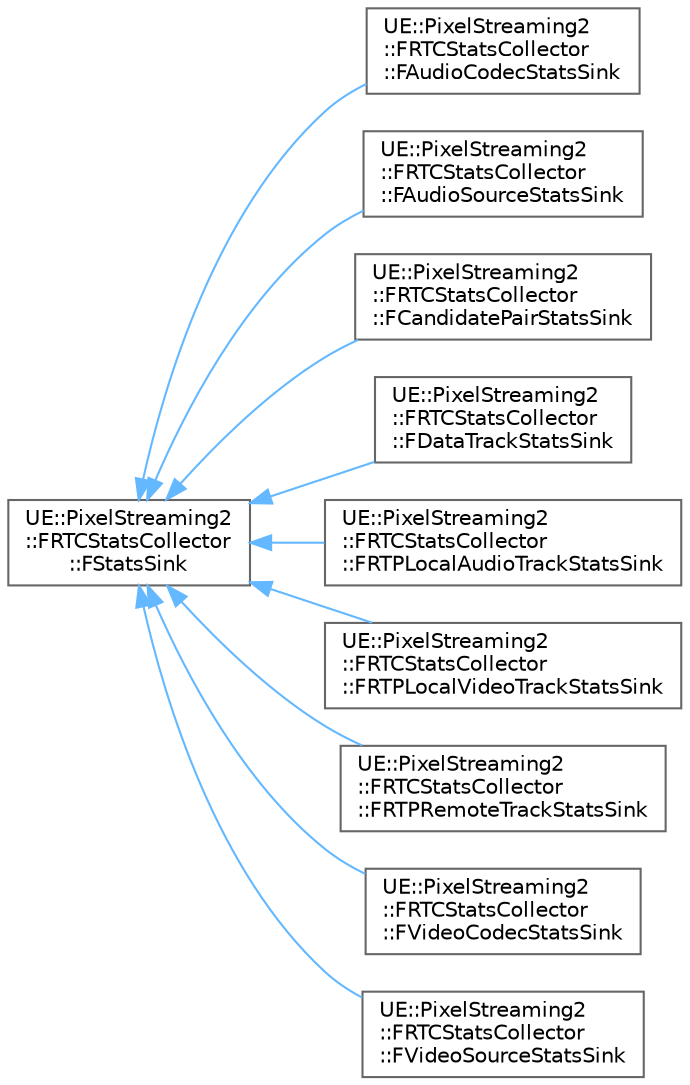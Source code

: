 digraph "Graphical Class Hierarchy"
{
 // INTERACTIVE_SVG=YES
 // LATEX_PDF_SIZE
  bgcolor="transparent";
  edge [fontname=Helvetica,fontsize=10,labelfontname=Helvetica,labelfontsize=10];
  node [fontname=Helvetica,fontsize=10,shape=box,height=0.2,width=0.4];
  rankdir="LR";
  Node0 [id="Node000000",label="UE::PixelStreaming2\l::FRTCStatsCollector\l::FStatsSink",height=0.2,width=0.4,color="grey40", fillcolor="white", style="filled",URL="$d2/d86/classUE_1_1PixelStreaming2_1_1FRTCStatsCollector_1_1FStatsSink.html",tooltip=" "];
  Node0 -> Node1 [id="edge9695_Node000000_Node000001",dir="back",color="steelblue1",style="solid",tooltip=" "];
  Node1 [id="Node000001",label="UE::PixelStreaming2\l::FRTCStatsCollector\l::FAudioCodecStatsSink",height=0.2,width=0.4,color="grey40", fillcolor="white", style="filled",URL="$db/d1f/classUE_1_1PixelStreaming2_1_1FRTCStatsCollector_1_1FAudioCodecStatsSink.html",tooltip=" "];
  Node0 -> Node2 [id="edge9696_Node000000_Node000002",dir="back",color="steelblue1",style="solid",tooltip=" "];
  Node2 [id="Node000002",label="UE::PixelStreaming2\l::FRTCStatsCollector\l::FAudioSourceStatsSink",height=0.2,width=0.4,color="grey40", fillcolor="white", style="filled",URL="$df/db9/classUE_1_1PixelStreaming2_1_1FRTCStatsCollector_1_1FAudioSourceStatsSink.html",tooltip=" "];
  Node0 -> Node3 [id="edge9697_Node000000_Node000003",dir="back",color="steelblue1",style="solid",tooltip=" "];
  Node3 [id="Node000003",label="UE::PixelStreaming2\l::FRTCStatsCollector\l::FCandidatePairStatsSink",height=0.2,width=0.4,color="grey40", fillcolor="white", style="filled",URL="$df/d6b/classUE_1_1PixelStreaming2_1_1FRTCStatsCollector_1_1FCandidatePairStatsSink.html",tooltip=" "];
  Node0 -> Node4 [id="edge9698_Node000000_Node000004",dir="back",color="steelblue1",style="solid",tooltip=" "];
  Node4 [id="Node000004",label="UE::PixelStreaming2\l::FRTCStatsCollector\l::FDataTrackStatsSink",height=0.2,width=0.4,color="grey40", fillcolor="white", style="filled",URL="$d3/da2/classUE_1_1PixelStreaming2_1_1FRTCStatsCollector_1_1FDataTrackStatsSink.html",tooltip="-------— FDataChannelSink ----------------—"];
  Node0 -> Node5 [id="edge9699_Node000000_Node000005",dir="back",color="steelblue1",style="solid",tooltip=" "];
  Node5 [id="Node000005",label="UE::PixelStreaming2\l::FRTCStatsCollector\l::FRTPLocalAudioTrackStatsSink",height=0.2,width=0.4,color="grey40", fillcolor="white", style="filled",URL="$d1/d90/classUE_1_1PixelStreaming2_1_1FRTCStatsCollector_1_1FRTPLocalAudioTrackStatsSink.html",tooltip=" "];
  Node0 -> Node6 [id="edge9700_Node000000_Node000006",dir="back",color="steelblue1",style="solid",tooltip=" "];
  Node6 [id="Node000006",label="UE::PixelStreaming2\l::FRTCStatsCollector\l::FRTPLocalVideoTrackStatsSink",height=0.2,width=0.4,color="grey40", fillcolor="white", style="filled",URL="$d8/d73/classUE_1_1PixelStreaming2_1_1FRTCStatsCollector_1_1FRTPLocalVideoTrackStatsSink.html",tooltip=" "];
  Node0 -> Node7 [id="edge9701_Node000000_Node000007",dir="back",color="steelblue1",style="solid",tooltip=" "];
  Node7 [id="Node000007",label="UE::PixelStreaming2\l::FRTCStatsCollector\l::FRTPRemoteTrackStatsSink",height=0.2,width=0.4,color="grey40", fillcolor="white", style="filled",URL="$d7/d7c/classUE_1_1PixelStreaming2_1_1FRTCStatsCollector_1_1FRTPRemoteTrackStatsSink.html",tooltip=" "];
  Node0 -> Node8 [id="edge9702_Node000000_Node000008",dir="back",color="steelblue1",style="solid",tooltip=" "];
  Node8 [id="Node000008",label="UE::PixelStreaming2\l::FRTCStatsCollector\l::FVideoCodecStatsSink",height=0.2,width=0.4,color="grey40", fillcolor="white", style="filled",URL="$d4/d10/classUE_1_1PixelStreaming2_1_1FRTCStatsCollector_1_1FVideoCodecStatsSink.html",tooltip=" "];
  Node0 -> Node9 [id="edge9703_Node000000_Node000009",dir="back",color="steelblue1",style="solid",tooltip=" "];
  Node9 [id="Node000009",label="UE::PixelStreaming2\l::FRTCStatsCollector\l::FVideoSourceStatsSink",height=0.2,width=0.4,color="grey40", fillcolor="white", style="filled",URL="$dc/d14/classUE_1_1PixelStreaming2_1_1FRTCStatsCollector_1_1FVideoSourceStatsSink.html",tooltip=" "];
}
